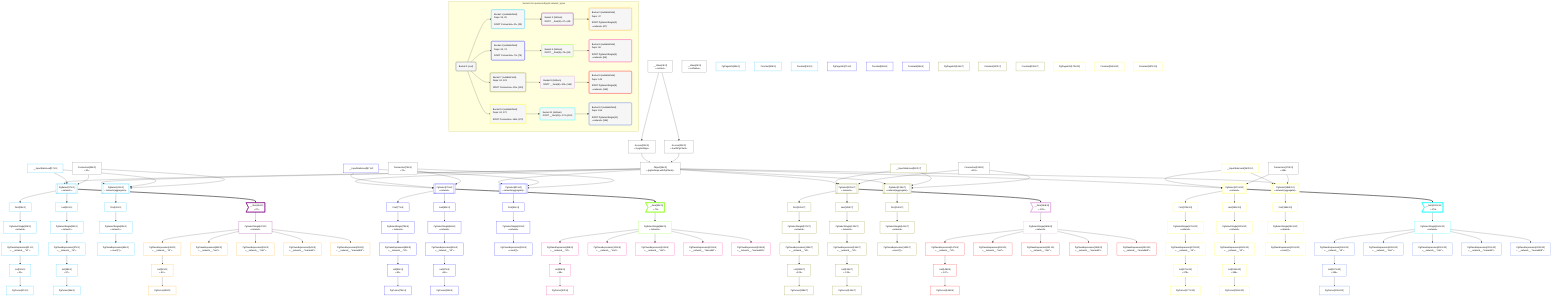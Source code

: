 %%{init: {'themeVariables': { 'fontSize': '12px'}}}%%
graph TD
    classDef path fill:#eee,stroke:#000,color:#000
    classDef plan fill:#fff,stroke-width:1px,color:#000
    classDef itemplan fill:#fff,stroke-width:2px,color:#000
    classDef sideeffectplan fill:#f00,stroke-width:2px,color:#000
    classDef bucket fill:#f6f6f6,color:#000,stroke-width:2px,text-align:left


    %% define steps
    __Value3["__Value[3∈0]<br />ᐸcontextᐳ"]:::plan
    __Value5["__Value[5∈0]<br />ᐸrootValueᐳ"]:::plan
    __InputStaticLeaf17["__InputStaticLeaf[17∈1]"]:::plan
    Access22["Access[22∈0]<br />ᐸ3.pgSettingsᐳ"]:::plan
    Access23["Access[23∈0]<br />ᐸ3.withPgClientᐳ"]:::plan
    Object24["Object[24∈0]<br />ᐸ{pgSettings,withPgClient}ᐳ"]:::plan
    Connection25["Connection[25∈0]<br />ᐸ21ᐳ"]:::plan
    PgPageInfo26["PgPageInfo[26∈1]"]:::plan
    PgSelect27[["PgSelect[27∈1]<br />ᐸnetworkᐳ"]]:::plan
    First28["First[28∈1]"]:::plan
    PgSelectSingle29["PgSelectSingle[29∈1]<br />ᐸnetworkᐳ"]:::plan
    PgClassExpression31["PgClassExpression[31∈1]<br />ᐸ__network__.”id”ᐳ"]:::plan
    List32["List[32∈1]<br />ᐸ31ᐳ"]:::plan
    PgCursor30["PgCursor[30∈1]"]:::plan
    Last34["Last[34∈1]"]:::plan
    PgSelectSingle35["PgSelectSingle[35∈1]<br />ᐸnetworkᐳ"]:::plan
    PgClassExpression37["PgClassExpression[37∈1]<br />ᐸ__network__.”id”ᐳ"]:::plan
    List38["List[38∈1]<br />ᐸ37ᐳ"]:::plan
    PgCursor36["PgCursor[36∈1]"]:::plan
    Constant39["Constant[39∈1]"]:::plan
    Constant40["Constant[40∈1]"]:::plan
    PgSelect41[["PgSelect[41∈1]<br />ᐸnetwork(aggregate)ᐳ"]]:::plan
    First42["First[42∈1]"]:::plan
    PgSelectSingle43["PgSelectSingle[43∈1]<br />ᐸnetworkᐳ"]:::plan
    PgClassExpression44["PgClassExpression[44∈1]<br />ᐸcount(*)ᐳ"]:::plan
    __Item46>"__Item[46∈2]<br />ᐸ27ᐳ"]:::itemplan
    PgSelectSingle47["PgSelectSingle[47∈2]<br />ᐸnetworkᐳ"]:::plan
    PgClassExpression49["PgClassExpression[49∈3]<br />ᐸ__network__.”id”ᐳ"]:::plan
    List50["List[50∈3]<br />ᐸ49ᐳ"]:::plan
    PgCursor48["PgCursor[48∈3]"]:::plan
    PgClassExpression52["PgClassExpression[52∈3]<br />ᐸ__network__.”inet”ᐳ"]:::plan
    PgClassExpression53["PgClassExpression[53∈3]<br />ᐸ__network__.”cidr”ᐳ"]:::plan
    PgClassExpression54["PgClassExpression[54∈3]<br />ᐸ__network__.”macaddr”ᐳ"]:::plan
    PgClassExpression55["PgClassExpression[55∈3]<br />ᐸ__network__.”macaddr8”ᐳ"]:::plan
    __InputStaticLeaf67["__InputStaticLeaf[67∈4]"]:::plan
    Connection74["Connection[74∈0]<br />ᐸ70ᐳ"]:::plan
    PgPageInfo75["PgPageInfo[75∈4]"]:::plan
    PgSelect76[["PgSelect[76∈4]<br />ᐸnetworkᐳ"]]:::plan
    First77["First[77∈4]"]:::plan
    PgSelectSingle78["PgSelectSingle[78∈4]<br />ᐸnetworkᐳ"]:::plan
    PgClassExpression80["PgClassExpression[80∈4]<br />ᐸ__network__.”id”ᐳ"]:::plan
    List81["List[81∈4]<br />ᐸ80ᐳ"]:::plan
    PgCursor79["PgCursor[79∈4]"]:::plan
    Last83["Last[83∈4]"]:::plan
    PgSelectSingle84["PgSelectSingle[84∈4]<br />ᐸnetworkᐳ"]:::plan
    PgClassExpression86["PgClassExpression[86∈4]<br />ᐸ__network__.”id”ᐳ"]:::plan
    List87["List[87∈4]<br />ᐸ86ᐳ"]:::plan
    PgCursor85["PgCursor[85∈4]"]:::plan
    Constant88["Constant[88∈4]"]:::plan
    Constant89["Constant[89∈4]"]:::plan
    PgSelect90[["PgSelect[90∈4]<br />ᐸnetwork(aggregate)ᐳ"]]:::plan
    First91["First[91∈4]"]:::plan
    PgSelectSingle92["PgSelectSingle[92∈4]<br />ᐸnetworkᐳ"]:::plan
    PgClassExpression93["PgClassExpression[93∈4]<br />ᐸcount(*)ᐳ"]:::plan
    __Item95>"__Item[95∈5]<br />ᐸ76ᐳ"]:::itemplan
    PgSelectSingle96["PgSelectSingle[96∈5]<br />ᐸnetworkᐳ"]:::plan
    PgClassExpression98["PgClassExpression[98∈6]<br />ᐸ__network__.”id”ᐳ"]:::plan
    List99["List[99∈6]<br />ᐸ98ᐳ"]:::plan
    PgCursor97["PgCursor[97∈6]"]:::plan
    PgClassExpression101["PgClassExpression[101∈6]<br />ᐸ__network__.”inet”ᐳ"]:::plan
    PgClassExpression102["PgClassExpression[102∈6]<br />ᐸ__network__.”cidr”ᐳ"]:::plan
    PgClassExpression103["PgClassExpression[103∈6]<br />ᐸ__network__.”macaddr”ᐳ"]:::plan
    PgClassExpression104["PgClassExpression[104∈6]<br />ᐸ__network__.”macaddr8”ᐳ"]:::plan
    __InputStaticLeaf117["__InputStaticLeaf[117∈7]"]:::plan
    Connection123["Connection[123∈0]<br />ᐸ119ᐳ"]:::plan
    PgPageInfo124["PgPageInfo[124∈7]"]:::plan
    PgSelect125[["PgSelect[125∈7]<br />ᐸnetworkᐳ"]]:::plan
    First126["First[126∈7]"]:::plan
    PgSelectSingle127["PgSelectSingle[127∈7]<br />ᐸnetworkᐳ"]:::plan
    PgClassExpression129["PgClassExpression[129∈7]<br />ᐸ__network__.”id”ᐳ"]:::plan
    List130["List[130∈7]<br />ᐸ129ᐳ"]:::plan
    PgCursor128["PgCursor[128∈7]"]:::plan
    Last132["Last[132∈7]"]:::plan
    PgSelectSingle133["PgSelectSingle[133∈7]<br />ᐸnetworkᐳ"]:::plan
    PgClassExpression135["PgClassExpression[135∈7]<br />ᐸ__network__.”id”ᐳ"]:::plan
    List136["List[136∈7]<br />ᐸ135ᐳ"]:::plan
    PgCursor134["PgCursor[134∈7]"]:::plan
    Constant137["Constant[137∈7]"]:::plan
    Constant138["Constant[138∈7]"]:::plan
    PgSelect139[["PgSelect[139∈7]<br />ᐸnetwork(aggregate)ᐳ"]]:::plan
    First140["First[140∈7]"]:::plan
    PgSelectSingle141["PgSelectSingle[141∈7]<br />ᐸnetworkᐳ"]:::plan
    PgClassExpression142["PgClassExpression[142∈7]<br />ᐸcount(*)ᐳ"]:::plan
    __Item144>"__Item[144∈8]<br />ᐸ125ᐳ"]:::itemplan
    PgSelectSingle145["PgSelectSingle[145∈8]<br />ᐸnetworkᐳ"]:::plan
    PgClassExpression147["PgClassExpression[147∈9]<br />ᐸ__network__.”id”ᐳ"]:::plan
    List148["List[148∈9]<br />ᐸ147ᐳ"]:::plan
    PgCursor146["PgCursor[146∈9]"]:::plan
    PgClassExpression150["PgClassExpression[150∈9]<br />ᐸ__network__.”inet”ᐳ"]:::plan
    PgClassExpression151["PgClassExpression[151∈9]<br />ᐸ__network__.”cidr”ᐳ"]:::plan
    PgClassExpression152["PgClassExpression[152∈9]<br />ᐸ__network__.”macaddr”ᐳ"]:::plan
    PgClassExpression153["PgClassExpression[153∈9]<br />ᐸ__network__.”macaddr8”ᐳ"]:::plan
    __InputStaticLeaf167["__InputStaticLeaf[167∈10]"]:::plan
    Connection172["Connection[172∈0]<br />ᐸ168ᐳ"]:::plan
    PgPageInfo173["PgPageInfo[173∈10]"]:::plan
    PgSelect174[["PgSelect[174∈10]<br />ᐸnetworkᐳ"]]:::plan
    First175["First[175∈10]"]:::plan
    PgSelectSingle176["PgSelectSingle[176∈10]<br />ᐸnetworkᐳ"]:::plan
    PgClassExpression178["PgClassExpression[178∈10]<br />ᐸ__network__.”id”ᐳ"]:::plan
    List179["List[179∈10]<br />ᐸ178ᐳ"]:::plan
    PgCursor177["PgCursor[177∈10]"]:::plan
    Last181["Last[181∈10]"]:::plan
    PgSelectSingle182["PgSelectSingle[182∈10]<br />ᐸnetworkᐳ"]:::plan
    PgClassExpression184["PgClassExpression[184∈10]<br />ᐸ__network__.”id”ᐳ"]:::plan
    List185["List[185∈10]<br />ᐸ184ᐳ"]:::plan
    PgCursor183["PgCursor[183∈10]"]:::plan
    Constant186["Constant[186∈10]"]:::plan
    Constant187["Constant[187∈10]"]:::plan
    PgSelect188[["PgSelect[188∈10]<br />ᐸnetwork(aggregate)ᐳ"]]:::plan
    First189["First[189∈10]"]:::plan
    PgSelectSingle190["PgSelectSingle[190∈10]<br />ᐸnetworkᐳ"]:::plan
    PgClassExpression191["PgClassExpression[191∈10]<br />ᐸcount(*)ᐳ"]:::plan
    __Item193>"__Item[193∈11]<br />ᐸ174ᐳ"]:::itemplan
    PgSelectSingle194["PgSelectSingle[194∈11]<br />ᐸnetworkᐳ"]:::plan
    PgClassExpression196["PgClassExpression[196∈12]<br />ᐸ__network__.”id”ᐳ"]:::plan
    List197["List[197∈12]<br />ᐸ196ᐳ"]:::plan
    PgCursor195["PgCursor[195∈12]"]:::plan
    PgClassExpression199["PgClassExpression[199∈12]<br />ᐸ__network__.”inet”ᐳ"]:::plan
    PgClassExpression200["PgClassExpression[200∈12]<br />ᐸ__network__.”cidr”ᐳ"]:::plan
    PgClassExpression201["PgClassExpression[201∈12]<br />ᐸ__network__.”macaddr”ᐳ"]:::plan
    PgClassExpression202["PgClassExpression[202∈12]<br />ᐸ__network__.”macaddr8”ᐳ"]:::plan

    %% plan dependencies
    __Value3 --> Access22
    __Value3 --> Access23
    Access22 & Access23 --> Object24
    Object24 & __InputStaticLeaf17 & Connection25 --> PgSelect27
    PgSelect27 --> First28
    First28 --> PgSelectSingle29
    PgSelectSingle29 --> PgClassExpression31
    PgClassExpression31 --> List32
    List32 --> PgCursor30
    PgSelect27 --> Last34
    Last34 --> PgSelectSingle35
    PgSelectSingle35 --> PgClassExpression37
    PgClassExpression37 --> List38
    List38 --> PgCursor36
    Object24 & __InputStaticLeaf17 & Connection25 --> PgSelect41
    PgSelect41 --> First42
    First42 --> PgSelectSingle43
    PgSelectSingle43 --> PgClassExpression44
    PgSelect27 ==> __Item46
    __Item46 --> PgSelectSingle47
    PgSelectSingle47 --> PgClassExpression49
    PgClassExpression49 --> List50
    List50 --> PgCursor48
    PgSelectSingle47 --> PgClassExpression52
    PgSelectSingle47 --> PgClassExpression53
    PgSelectSingle47 --> PgClassExpression54
    PgSelectSingle47 --> PgClassExpression55
    Object24 & __InputStaticLeaf67 & Connection74 --> PgSelect76
    PgSelect76 --> First77
    First77 --> PgSelectSingle78
    PgSelectSingle78 --> PgClassExpression80
    PgClassExpression80 --> List81
    List81 --> PgCursor79
    PgSelect76 --> Last83
    Last83 --> PgSelectSingle84
    PgSelectSingle84 --> PgClassExpression86
    PgClassExpression86 --> List87
    List87 --> PgCursor85
    Object24 & __InputStaticLeaf67 & Connection74 --> PgSelect90
    PgSelect90 --> First91
    First91 --> PgSelectSingle92
    PgSelectSingle92 --> PgClassExpression93
    PgSelect76 ==> __Item95
    __Item95 --> PgSelectSingle96
    PgSelectSingle96 --> PgClassExpression98
    PgClassExpression98 --> List99
    List99 --> PgCursor97
    PgSelectSingle96 --> PgClassExpression101
    PgSelectSingle96 --> PgClassExpression102
    PgSelectSingle96 --> PgClassExpression103
    PgSelectSingle96 --> PgClassExpression104
    Object24 & __InputStaticLeaf117 & Connection123 --> PgSelect125
    PgSelect125 --> First126
    First126 --> PgSelectSingle127
    PgSelectSingle127 --> PgClassExpression129
    PgClassExpression129 --> List130
    List130 --> PgCursor128
    PgSelect125 --> Last132
    Last132 --> PgSelectSingle133
    PgSelectSingle133 --> PgClassExpression135
    PgClassExpression135 --> List136
    List136 --> PgCursor134
    Object24 & __InputStaticLeaf117 & Connection123 --> PgSelect139
    PgSelect139 --> First140
    First140 --> PgSelectSingle141
    PgSelectSingle141 --> PgClassExpression142
    PgSelect125 ==> __Item144
    __Item144 --> PgSelectSingle145
    PgSelectSingle145 --> PgClassExpression147
    PgClassExpression147 --> List148
    List148 --> PgCursor146
    PgSelectSingle145 --> PgClassExpression150
    PgSelectSingle145 --> PgClassExpression151
    PgSelectSingle145 --> PgClassExpression152
    PgSelectSingle145 --> PgClassExpression153
    Object24 & __InputStaticLeaf167 & Connection172 --> PgSelect174
    PgSelect174 --> First175
    First175 --> PgSelectSingle176
    PgSelectSingle176 --> PgClassExpression178
    PgClassExpression178 --> List179
    List179 --> PgCursor177
    PgSelect174 --> Last181
    Last181 --> PgSelectSingle182
    PgSelectSingle182 --> PgClassExpression184
    PgClassExpression184 --> List185
    List185 --> PgCursor183
    Object24 & __InputStaticLeaf167 & Connection172 --> PgSelect188
    PgSelect188 --> First189
    First189 --> PgSelectSingle190
    PgSelectSingle190 --> PgClassExpression191
    PgSelect174 ==> __Item193
    __Item193 --> PgSelectSingle194
    PgSelectSingle194 --> PgClassExpression196
    PgClassExpression196 --> List197
    List197 --> PgCursor195
    PgSelectSingle194 --> PgClassExpression199
    PgSelectSingle194 --> PgClassExpression200
    PgSelectSingle194 --> PgClassExpression201
    PgSelectSingle194 --> PgClassExpression202

    subgraph "Buckets for queries/v4/pg11.network_types"
    Bucket0("Bucket 0 (root)"):::bucket
    classDef bucket0 stroke:#696969
    class Bucket0,__Value3,__Value5,Access22,Access23,Object24,Connection25,Connection74,Connection123,Connection172 bucket0
    Bucket1("Bucket 1 (nullableField)<br />Deps: 24, 25<br /><br />ROOT Connectionᐸ21ᐳ[25]"):::bucket
    classDef bucket1 stroke:#00bfff
    class Bucket1,__InputStaticLeaf17,PgPageInfo26,PgSelect27,First28,PgSelectSingle29,PgCursor30,PgClassExpression31,List32,Last34,PgSelectSingle35,PgCursor36,PgClassExpression37,List38,Constant39,Constant40,PgSelect41,First42,PgSelectSingle43,PgClassExpression44 bucket1
    Bucket2("Bucket 2 (listItem)<br />ROOT __Item{2}ᐸ27ᐳ[46]"):::bucket
    classDef bucket2 stroke:#7f007f
    class Bucket2,__Item46,PgSelectSingle47 bucket2
    Bucket3("Bucket 3 (nullableField)<br />Deps: 47<br /><br />ROOT PgSelectSingle{2}ᐸnetworkᐳ[47]"):::bucket
    classDef bucket3 stroke:#ffa500
    class Bucket3,PgCursor48,PgClassExpression49,List50,PgClassExpression52,PgClassExpression53,PgClassExpression54,PgClassExpression55 bucket3
    Bucket4("Bucket 4 (nullableField)<br />Deps: 24, 74<br /><br />ROOT Connectionᐸ70ᐳ[74]"):::bucket
    classDef bucket4 stroke:#0000ff
    class Bucket4,__InputStaticLeaf67,PgPageInfo75,PgSelect76,First77,PgSelectSingle78,PgCursor79,PgClassExpression80,List81,Last83,PgSelectSingle84,PgCursor85,PgClassExpression86,List87,Constant88,Constant89,PgSelect90,First91,PgSelectSingle92,PgClassExpression93 bucket4
    Bucket5("Bucket 5 (listItem)<br />ROOT __Item{5}ᐸ76ᐳ[95]"):::bucket
    classDef bucket5 stroke:#7fff00
    class Bucket5,__Item95,PgSelectSingle96 bucket5
    Bucket6("Bucket 6 (nullableField)<br />Deps: 96<br /><br />ROOT PgSelectSingle{5}ᐸnetworkᐳ[96]"):::bucket
    classDef bucket6 stroke:#ff1493
    class Bucket6,PgCursor97,PgClassExpression98,List99,PgClassExpression101,PgClassExpression102,PgClassExpression103,PgClassExpression104 bucket6
    Bucket7("Bucket 7 (nullableField)<br />Deps: 24, 123<br /><br />ROOT Connectionᐸ119ᐳ[123]"):::bucket
    classDef bucket7 stroke:#808000
    class Bucket7,__InputStaticLeaf117,PgPageInfo124,PgSelect125,First126,PgSelectSingle127,PgCursor128,PgClassExpression129,List130,Last132,PgSelectSingle133,PgCursor134,PgClassExpression135,List136,Constant137,Constant138,PgSelect139,First140,PgSelectSingle141,PgClassExpression142 bucket7
    Bucket8("Bucket 8 (listItem)<br />ROOT __Item{8}ᐸ125ᐳ[144]"):::bucket
    classDef bucket8 stroke:#dda0dd
    class Bucket8,__Item144,PgSelectSingle145 bucket8
    Bucket9("Bucket 9 (nullableField)<br />Deps: 145<br /><br />ROOT PgSelectSingle{8}ᐸnetworkᐳ[145]"):::bucket
    classDef bucket9 stroke:#ff0000
    class Bucket9,PgCursor146,PgClassExpression147,List148,PgClassExpression150,PgClassExpression151,PgClassExpression152,PgClassExpression153 bucket9
    Bucket10("Bucket 10 (nullableField)<br />Deps: 24, 172<br /><br />ROOT Connectionᐸ168ᐳ[172]"):::bucket
    classDef bucket10 stroke:#ffff00
    class Bucket10,__InputStaticLeaf167,PgPageInfo173,PgSelect174,First175,PgSelectSingle176,PgCursor177,PgClassExpression178,List179,Last181,PgSelectSingle182,PgCursor183,PgClassExpression184,List185,Constant186,Constant187,PgSelect188,First189,PgSelectSingle190,PgClassExpression191 bucket10
    Bucket11("Bucket 11 (listItem)<br />ROOT __Item{11}ᐸ174ᐳ[193]"):::bucket
    classDef bucket11 stroke:#00ffff
    class Bucket11,__Item193,PgSelectSingle194 bucket11
    Bucket12("Bucket 12 (nullableField)<br />Deps: 194<br /><br />ROOT PgSelectSingle{11}ᐸnetworkᐳ[194]"):::bucket
    classDef bucket12 stroke:#4169e1
    class Bucket12,PgCursor195,PgClassExpression196,List197,PgClassExpression199,PgClassExpression200,PgClassExpression201,PgClassExpression202 bucket12
    Bucket0 --> Bucket1 & Bucket4 & Bucket7 & Bucket10
    Bucket1 --> Bucket2
    Bucket2 --> Bucket3
    Bucket4 --> Bucket5
    Bucket5 --> Bucket6
    Bucket7 --> Bucket8
    Bucket8 --> Bucket9
    Bucket10 --> Bucket11
    Bucket11 --> Bucket12
    end